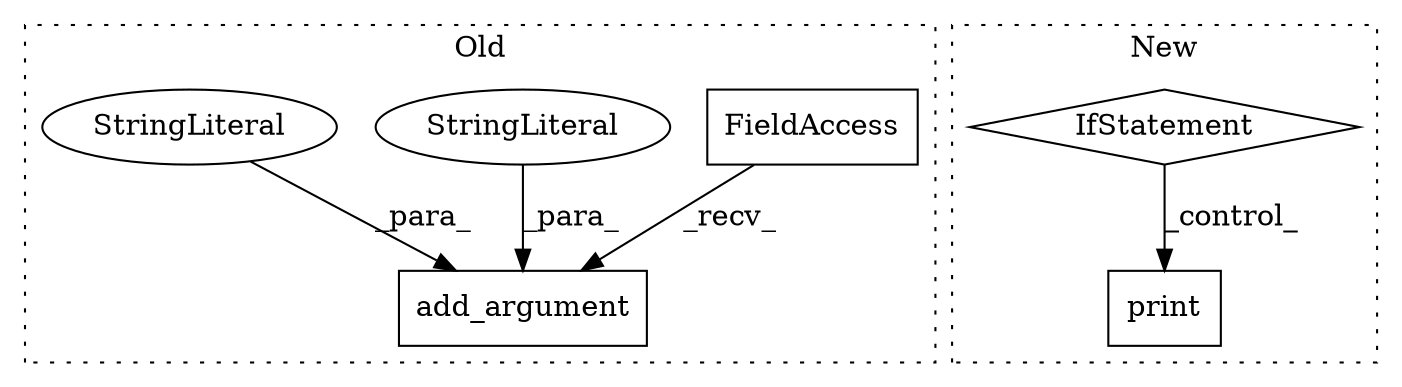 digraph G {
subgraph cluster0 {
1 [label="add_argument" a="32" s="964,999" l="13,1" shape="box"];
3 [label="FieldAccess" a="22" s="957" l="6" shape="box"];
5 [label="StringLiteral" a="45" s="977" l="7" shape="ellipse"];
6 [label="StringLiteral" a="45" s="996" l="3" shape="ellipse"];
label = "Old";
style="dotted";
}
subgraph cluster1 {
2 [label="print" a="32" s="1904,2029" l="6,1" shape="box"];
4 [label="IfStatement" a="25" s="1880,1892" l="4,2" shape="diamond"];
label = "New";
style="dotted";
}
3 -> 1 [label="_recv_"];
4 -> 2 [label="_control_"];
5 -> 1 [label="_para_"];
6 -> 1 [label="_para_"];
}